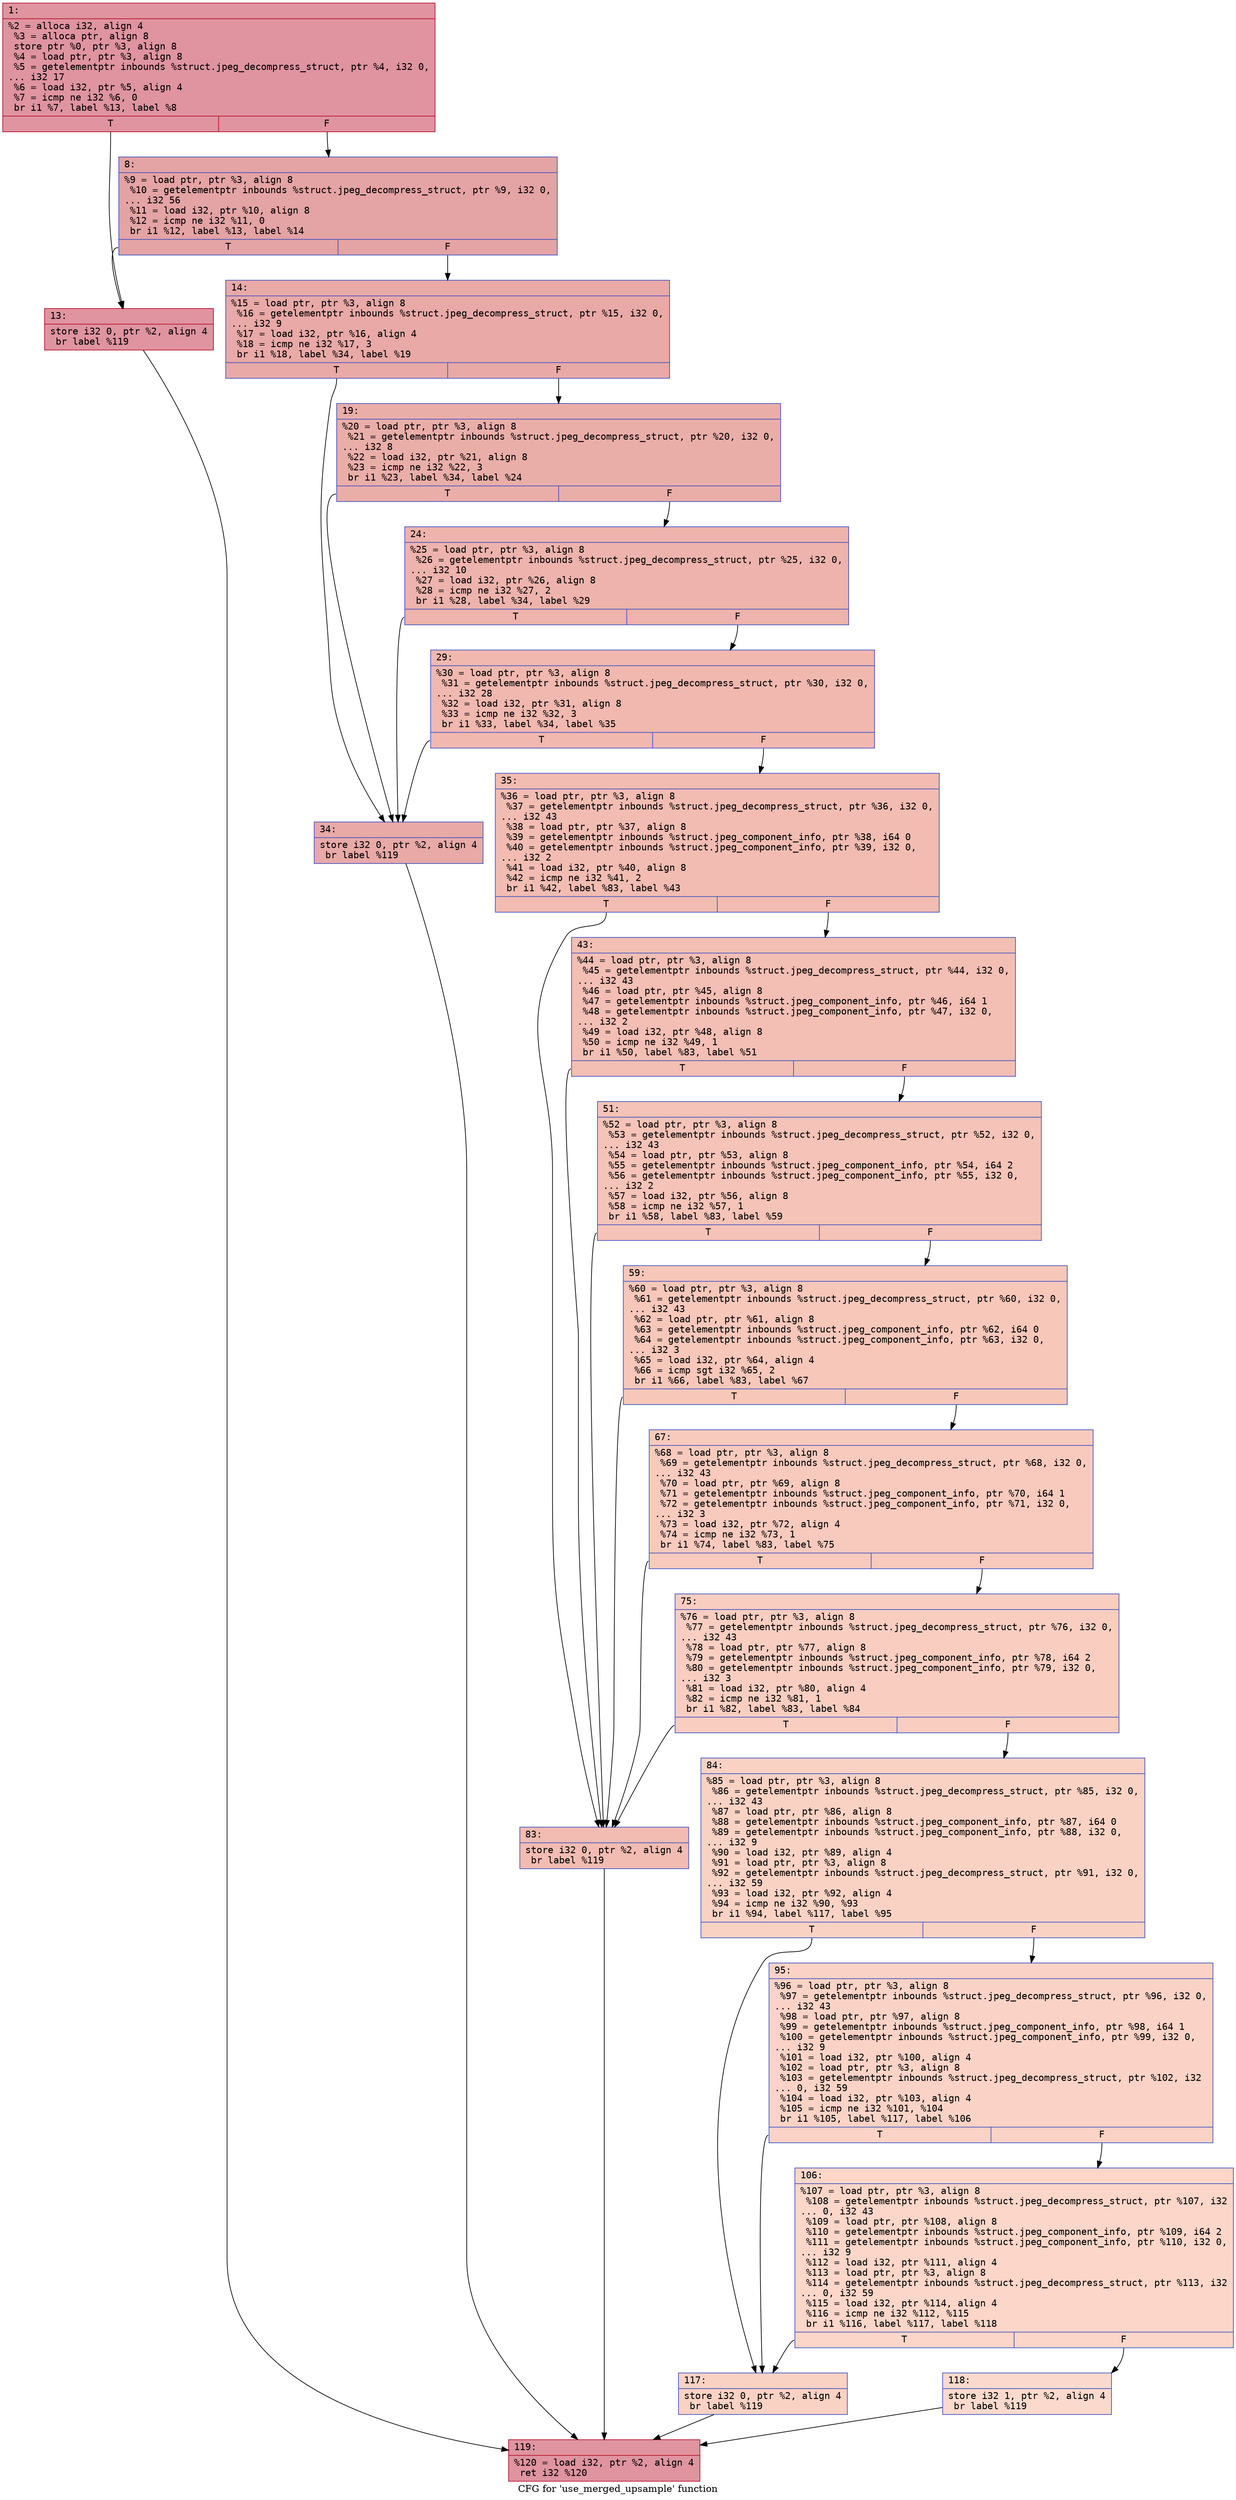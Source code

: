 digraph "CFG for 'use_merged_upsample' function" {
	label="CFG for 'use_merged_upsample' function";

	Node0x600001ad6b70 [shape=record,color="#b70d28ff", style=filled, fillcolor="#b70d2870" fontname="Courier",label="{1:\l|  %2 = alloca i32, align 4\l  %3 = alloca ptr, align 8\l  store ptr %0, ptr %3, align 8\l  %4 = load ptr, ptr %3, align 8\l  %5 = getelementptr inbounds %struct.jpeg_decompress_struct, ptr %4, i32 0,\l... i32 17\l  %6 = load i32, ptr %5, align 4\l  %7 = icmp ne i32 %6, 0\l  br i1 %7, label %13, label %8\l|{<s0>T|<s1>F}}"];
	Node0x600001ad6b70:s0 -> Node0x600001ad6cb0[tooltip="1 -> 13\nProbability 62.50%" ];
	Node0x600001ad6b70:s1 -> Node0x600001ad6c60[tooltip="1 -> 8\nProbability 37.50%" ];
	Node0x600001ad6c60 [shape=record,color="#3d50c3ff", style=filled, fillcolor="#c32e3170" fontname="Courier",label="{8:\l|  %9 = load ptr, ptr %3, align 8\l  %10 = getelementptr inbounds %struct.jpeg_decompress_struct, ptr %9, i32 0,\l... i32 56\l  %11 = load i32, ptr %10, align 8\l  %12 = icmp ne i32 %11, 0\l  br i1 %12, label %13, label %14\l|{<s0>T|<s1>F}}"];
	Node0x600001ad6c60:s0 -> Node0x600001ad6cb0[tooltip="8 -> 13\nProbability 62.50%" ];
	Node0x600001ad6c60:s1 -> Node0x600001ad6d00[tooltip="8 -> 14\nProbability 37.50%" ];
	Node0x600001ad6cb0 [shape=record,color="#b70d28ff", style=filled, fillcolor="#b70d2870" fontname="Courier",label="{13:\l|  store i32 0, ptr %2, align 4\l  br label %119\l}"];
	Node0x600001ad6cb0 -> Node0x600001ad7250[tooltip="13 -> 119\nProbability 100.00%" ];
	Node0x600001ad6d00 [shape=record,color="#3d50c3ff", style=filled, fillcolor="#ca3b3770" fontname="Courier",label="{14:\l|  %15 = load ptr, ptr %3, align 8\l  %16 = getelementptr inbounds %struct.jpeg_decompress_struct, ptr %15, i32 0,\l... i32 9\l  %17 = load i32, ptr %16, align 4\l  %18 = icmp ne i32 %17, 3\l  br i1 %18, label %34, label %19\l|{<s0>T|<s1>F}}"];
	Node0x600001ad6d00:s0 -> Node0x600001ad6e40[tooltip="14 -> 34\nProbability 50.00%" ];
	Node0x600001ad6d00:s1 -> Node0x600001ad6d50[tooltip="14 -> 19\nProbability 50.00%" ];
	Node0x600001ad6d50 [shape=record,color="#3d50c3ff", style=filled, fillcolor="#d0473d70" fontname="Courier",label="{19:\l|  %20 = load ptr, ptr %3, align 8\l  %21 = getelementptr inbounds %struct.jpeg_decompress_struct, ptr %20, i32 0,\l... i32 8\l  %22 = load i32, ptr %21, align 8\l  %23 = icmp ne i32 %22, 3\l  br i1 %23, label %34, label %24\l|{<s0>T|<s1>F}}"];
	Node0x600001ad6d50:s0 -> Node0x600001ad6e40[tooltip="19 -> 34\nProbability 50.00%" ];
	Node0x600001ad6d50:s1 -> Node0x600001ad6da0[tooltip="19 -> 24\nProbability 50.00%" ];
	Node0x600001ad6da0 [shape=record,color="#3d50c3ff", style=filled, fillcolor="#d6524470" fontname="Courier",label="{24:\l|  %25 = load ptr, ptr %3, align 8\l  %26 = getelementptr inbounds %struct.jpeg_decompress_struct, ptr %25, i32 0,\l... i32 10\l  %27 = load i32, ptr %26, align 8\l  %28 = icmp ne i32 %27, 2\l  br i1 %28, label %34, label %29\l|{<s0>T|<s1>F}}"];
	Node0x600001ad6da0:s0 -> Node0x600001ad6e40[tooltip="24 -> 34\nProbability 50.00%" ];
	Node0x600001ad6da0:s1 -> Node0x600001ad6df0[tooltip="24 -> 29\nProbability 50.00%" ];
	Node0x600001ad6df0 [shape=record,color="#3d50c3ff", style=filled, fillcolor="#dc5d4a70" fontname="Courier",label="{29:\l|  %30 = load ptr, ptr %3, align 8\l  %31 = getelementptr inbounds %struct.jpeg_decompress_struct, ptr %30, i32 0,\l... i32 28\l  %32 = load i32, ptr %31, align 8\l  %33 = icmp ne i32 %32, 3\l  br i1 %33, label %34, label %35\l|{<s0>T|<s1>F}}"];
	Node0x600001ad6df0:s0 -> Node0x600001ad6e40[tooltip="29 -> 34\nProbability 50.00%" ];
	Node0x600001ad6df0:s1 -> Node0x600001ad6e90[tooltip="29 -> 35\nProbability 50.00%" ];
	Node0x600001ad6e40 [shape=record,color="#3d50c3ff", style=filled, fillcolor="#ca3b3770" fontname="Courier",label="{34:\l|  store i32 0, ptr %2, align 4\l  br label %119\l}"];
	Node0x600001ad6e40 -> Node0x600001ad7250[tooltip="34 -> 119\nProbability 100.00%" ];
	Node0x600001ad6e90 [shape=record,color="#3d50c3ff", style=filled, fillcolor="#e1675170" fontname="Courier",label="{35:\l|  %36 = load ptr, ptr %3, align 8\l  %37 = getelementptr inbounds %struct.jpeg_decompress_struct, ptr %36, i32 0,\l... i32 43\l  %38 = load ptr, ptr %37, align 8\l  %39 = getelementptr inbounds %struct.jpeg_component_info, ptr %38, i64 0\l  %40 = getelementptr inbounds %struct.jpeg_component_info, ptr %39, i32 0,\l... i32 2\l  %41 = load i32, ptr %40, align 8\l  %42 = icmp ne i32 %41, 2\l  br i1 %42, label %83, label %43\l|{<s0>T|<s1>F}}"];
	Node0x600001ad6e90:s0 -> Node0x600001ad7070[tooltip="35 -> 83\nProbability 50.00%" ];
	Node0x600001ad6e90:s1 -> Node0x600001ad6ee0[tooltip="35 -> 43\nProbability 50.00%" ];
	Node0x600001ad6ee0 [shape=record,color="#3d50c3ff", style=filled, fillcolor="#e36c5570" fontname="Courier",label="{43:\l|  %44 = load ptr, ptr %3, align 8\l  %45 = getelementptr inbounds %struct.jpeg_decompress_struct, ptr %44, i32 0,\l... i32 43\l  %46 = load ptr, ptr %45, align 8\l  %47 = getelementptr inbounds %struct.jpeg_component_info, ptr %46, i64 1\l  %48 = getelementptr inbounds %struct.jpeg_component_info, ptr %47, i32 0,\l... i32 2\l  %49 = load i32, ptr %48, align 8\l  %50 = icmp ne i32 %49, 1\l  br i1 %50, label %83, label %51\l|{<s0>T|<s1>F}}"];
	Node0x600001ad6ee0:s0 -> Node0x600001ad7070[tooltip="43 -> 83\nProbability 50.00%" ];
	Node0x600001ad6ee0:s1 -> Node0x600001ad6f30[tooltip="43 -> 51\nProbability 50.00%" ];
	Node0x600001ad6f30 [shape=record,color="#3d50c3ff", style=filled, fillcolor="#e8765c70" fontname="Courier",label="{51:\l|  %52 = load ptr, ptr %3, align 8\l  %53 = getelementptr inbounds %struct.jpeg_decompress_struct, ptr %52, i32 0,\l... i32 43\l  %54 = load ptr, ptr %53, align 8\l  %55 = getelementptr inbounds %struct.jpeg_component_info, ptr %54, i64 2\l  %56 = getelementptr inbounds %struct.jpeg_component_info, ptr %55, i32 0,\l... i32 2\l  %57 = load i32, ptr %56, align 8\l  %58 = icmp ne i32 %57, 1\l  br i1 %58, label %83, label %59\l|{<s0>T|<s1>F}}"];
	Node0x600001ad6f30:s0 -> Node0x600001ad7070[tooltip="51 -> 83\nProbability 50.00%" ];
	Node0x600001ad6f30:s1 -> Node0x600001ad6f80[tooltip="51 -> 59\nProbability 50.00%" ];
	Node0x600001ad6f80 [shape=record,color="#3d50c3ff", style=filled, fillcolor="#ec7f6370" fontname="Courier",label="{59:\l|  %60 = load ptr, ptr %3, align 8\l  %61 = getelementptr inbounds %struct.jpeg_decompress_struct, ptr %60, i32 0,\l... i32 43\l  %62 = load ptr, ptr %61, align 8\l  %63 = getelementptr inbounds %struct.jpeg_component_info, ptr %62, i64 0\l  %64 = getelementptr inbounds %struct.jpeg_component_info, ptr %63, i32 0,\l... i32 3\l  %65 = load i32, ptr %64, align 4\l  %66 = icmp sgt i32 %65, 2\l  br i1 %66, label %83, label %67\l|{<s0>T|<s1>F}}"];
	Node0x600001ad6f80:s0 -> Node0x600001ad7070[tooltip="59 -> 83\nProbability 50.00%" ];
	Node0x600001ad6f80:s1 -> Node0x600001ad6fd0[tooltip="59 -> 67\nProbability 50.00%" ];
	Node0x600001ad6fd0 [shape=record,color="#3d50c3ff", style=filled, fillcolor="#ef886b70" fontname="Courier",label="{67:\l|  %68 = load ptr, ptr %3, align 8\l  %69 = getelementptr inbounds %struct.jpeg_decompress_struct, ptr %68, i32 0,\l... i32 43\l  %70 = load ptr, ptr %69, align 8\l  %71 = getelementptr inbounds %struct.jpeg_component_info, ptr %70, i64 1\l  %72 = getelementptr inbounds %struct.jpeg_component_info, ptr %71, i32 0,\l... i32 3\l  %73 = load i32, ptr %72, align 4\l  %74 = icmp ne i32 %73, 1\l  br i1 %74, label %83, label %75\l|{<s0>T|<s1>F}}"];
	Node0x600001ad6fd0:s0 -> Node0x600001ad7070[tooltip="67 -> 83\nProbability 50.00%" ];
	Node0x600001ad6fd0:s1 -> Node0x600001ad7020[tooltip="67 -> 75\nProbability 50.00%" ];
	Node0x600001ad7020 [shape=record,color="#3d50c3ff", style=filled, fillcolor="#f2907270" fontname="Courier",label="{75:\l|  %76 = load ptr, ptr %3, align 8\l  %77 = getelementptr inbounds %struct.jpeg_decompress_struct, ptr %76, i32 0,\l... i32 43\l  %78 = load ptr, ptr %77, align 8\l  %79 = getelementptr inbounds %struct.jpeg_component_info, ptr %78, i64 2\l  %80 = getelementptr inbounds %struct.jpeg_component_info, ptr %79, i32 0,\l... i32 3\l  %81 = load i32, ptr %80, align 4\l  %82 = icmp ne i32 %81, 1\l  br i1 %82, label %83, label %84\l|{<s0>T|<s1>F}}"];
	Node0x600001ad7020:s0 -> Node0x600001ad7070[tooltip="75 -> 83\nProbability 50.00%" ];
	Node0x600001ad7020:s1 -> Node0x600001ad70c0[tooltip="75 -> 84\nProbability 50.00%" ];
	Node0x600001ad7070 [shape=record,color="#3d50c3ff", style=filled, fillcolor="#e1675170" fontname="Courier",label="{83:\l|  store i32 0, ptr %2, align 4\l  br label %119\l}"];
	Node0x600001ad7070 -> Node0x600001ad7250[tooltip="83 -> 119\nProbability 100.00%" ];
	Node0x600001ad70c0 [shape=record,color="#3d50c3ff", style=filled, fillcolor="#f4987a70" fontname="Courier",label="{84:\l|  %85 = load ptr, ptr %3, align 8\l  %86 = getelementptr inbounds %struct.jpeg_decompress_struct, ptr %85, i32 0,\l... i32 43\l  %87 = load ptr, ptr %86, align 8\l  %88 = getelementptr inbounds %struct.jpeg_component_info, ptr %87, i64 0\l  %89 = getelementptr inbounds %struct.jpeg_component_info, ptr %88, i32 0,\l... i32 9\l  %90 = load i32, ptr %89, align 4\l  %91 = load ptr, ptr %3, align 8\l  %92 = getelementptr inbounds %struct.jpeg_decompress_struct, ptr %91, i32 0,\l... i32 59\l  %93 = load i32, ptr %92, align 4\l  %94 = icmp ne i32 %90, %93\l  br i1 %94, label %117, label %95\l|{<s0>T|<s1>F}}"];
	Node0x600001ad70c0:s0 -> Node0x600001ad71b0[tooltip="84 -> 117\nProbability 50.00%" ];
	Node0x600001ad70c0:s1 -> Node0x600001ad7110[tooltip="84 -> 95\nProbability 50.00%" ];
	Node0x600001ad7110 [shape=record,color="#3d50c3ff", style=filled, fillcolor="#f59c7d70" fontname="Courier",label="{95:\l|  %96 = load ptr, ptr %3, align 8\l  %97 = getelementptr inbounds %struct.jpeg_decompress_struct, ptr %96, i32 0,\l... i32 43\l  %98 = load ptr, ptr %97, align 8\l  %99 = getelementptr inbounds %struct.jpeg_component_info, ptr %98, i64 1\l  %100 = getelementptr inbounds %struct.jpeg_component_info, ptr %99, i32 0,\l... i32 9\l  %101 = load i32, ptr %100, align 4\l  %102 = load ptr, ptr %3, align 8\l  %103 = getelementptr inbounds %struct.jpeg_decompress_struct, ptr %102, i32\l... 0, i32 59\l  %104 = load i32, ptr %103, align 4\l  %105 = icmp ne i32 %101, %104\l  br i1 %105, label %117, label %106\l|{<s0>T|<s1>F}}"];
	Node0x600001ad7110:s0 -> Node0x600001ad71b0[tooltip="95 -> 117\nProbability 50.00%" ];
	Node0x600001ad7110:s1 -> Node0x600001ad7160[tooltip="95 -> 106\nProbability 50.00%" ];
	Node0x600001ad7160 [shape=record,color="#3d50c3ff", style=filled, fillcolor="#f6a38570" fontname="Courier",label="{106:\l|  %107 = load ptr, ptr %3, align 8\l  %108 = getelementptr inbounds %struct.jpeg_decompress_struct, ptr %107, i32\l... 0, i32 43\l  %109 = load ptr, ptr %108, align 8\l  %110 = getelementptr inbounds %struct.jpeg_component_info, ptr %109, i64 2\l  %111 = getelementptr inbounds %struct.jpeg_component_info, ptr %110, i32 0,\l... i32 9\l  %112 = load i32, ptr %111, align 4\l  %113 = load ptr, ptr %3, align 8\l  %114 = getelementptr inbounds %struct.jpeg_decompress_struct, ptr %113, i32\l... 0, i32 59\l  %115 = load i32, ptr %114, align 4\l  %116 = icmp ne i32 %112, %115\l  br i1 %116, label %117, label %118\l|{<s0>T|<s1>F}}"];
	Node0x600001ad7160:s0 -> Node0x600001ad71b0[tooltip="106 -> 117\nProbability 50.00%" ];
	Node0x600001ad7160:s1 -> Node0x600001ad7200[tooltip="106 -> 118\nProbability 50.00%" ];
	Node0x600001ad71b0 [shape=record,color="#3d50c3ff", style=filled, fillcolor="#f4987a70" fontname="Courier",label="{117:\l|  store i32 0, ptr %2, align 4\l  br label %119\l}"];
	Node0x600001ad71b0 -> Node0x600001ad7250[tooltip="117 -> 119\nProbability 100.00%" ];
	Node0x600001ad7200 [shape=record,color="#3d50c3ff", style=filled, fillcolor="#f7ac8e70" fontname="Courier",label="{118:\l|  store i32 1, ptr %2, align 4\l  br label %119\l}"];
	Node0x600001ad7200 -> Node0x600001ad7250[tooltip="118 -> 119\nProbability 100.00%" ];
	Node0x600001ad7250 [shape=record,color="#b70d28ff", style=filled, fillcolor="#b70d2870" fontname="Courier",label="{119:\l|  %120 = load i32, ptr %2, align 4\l  ret i32 %120\l}"];
}
